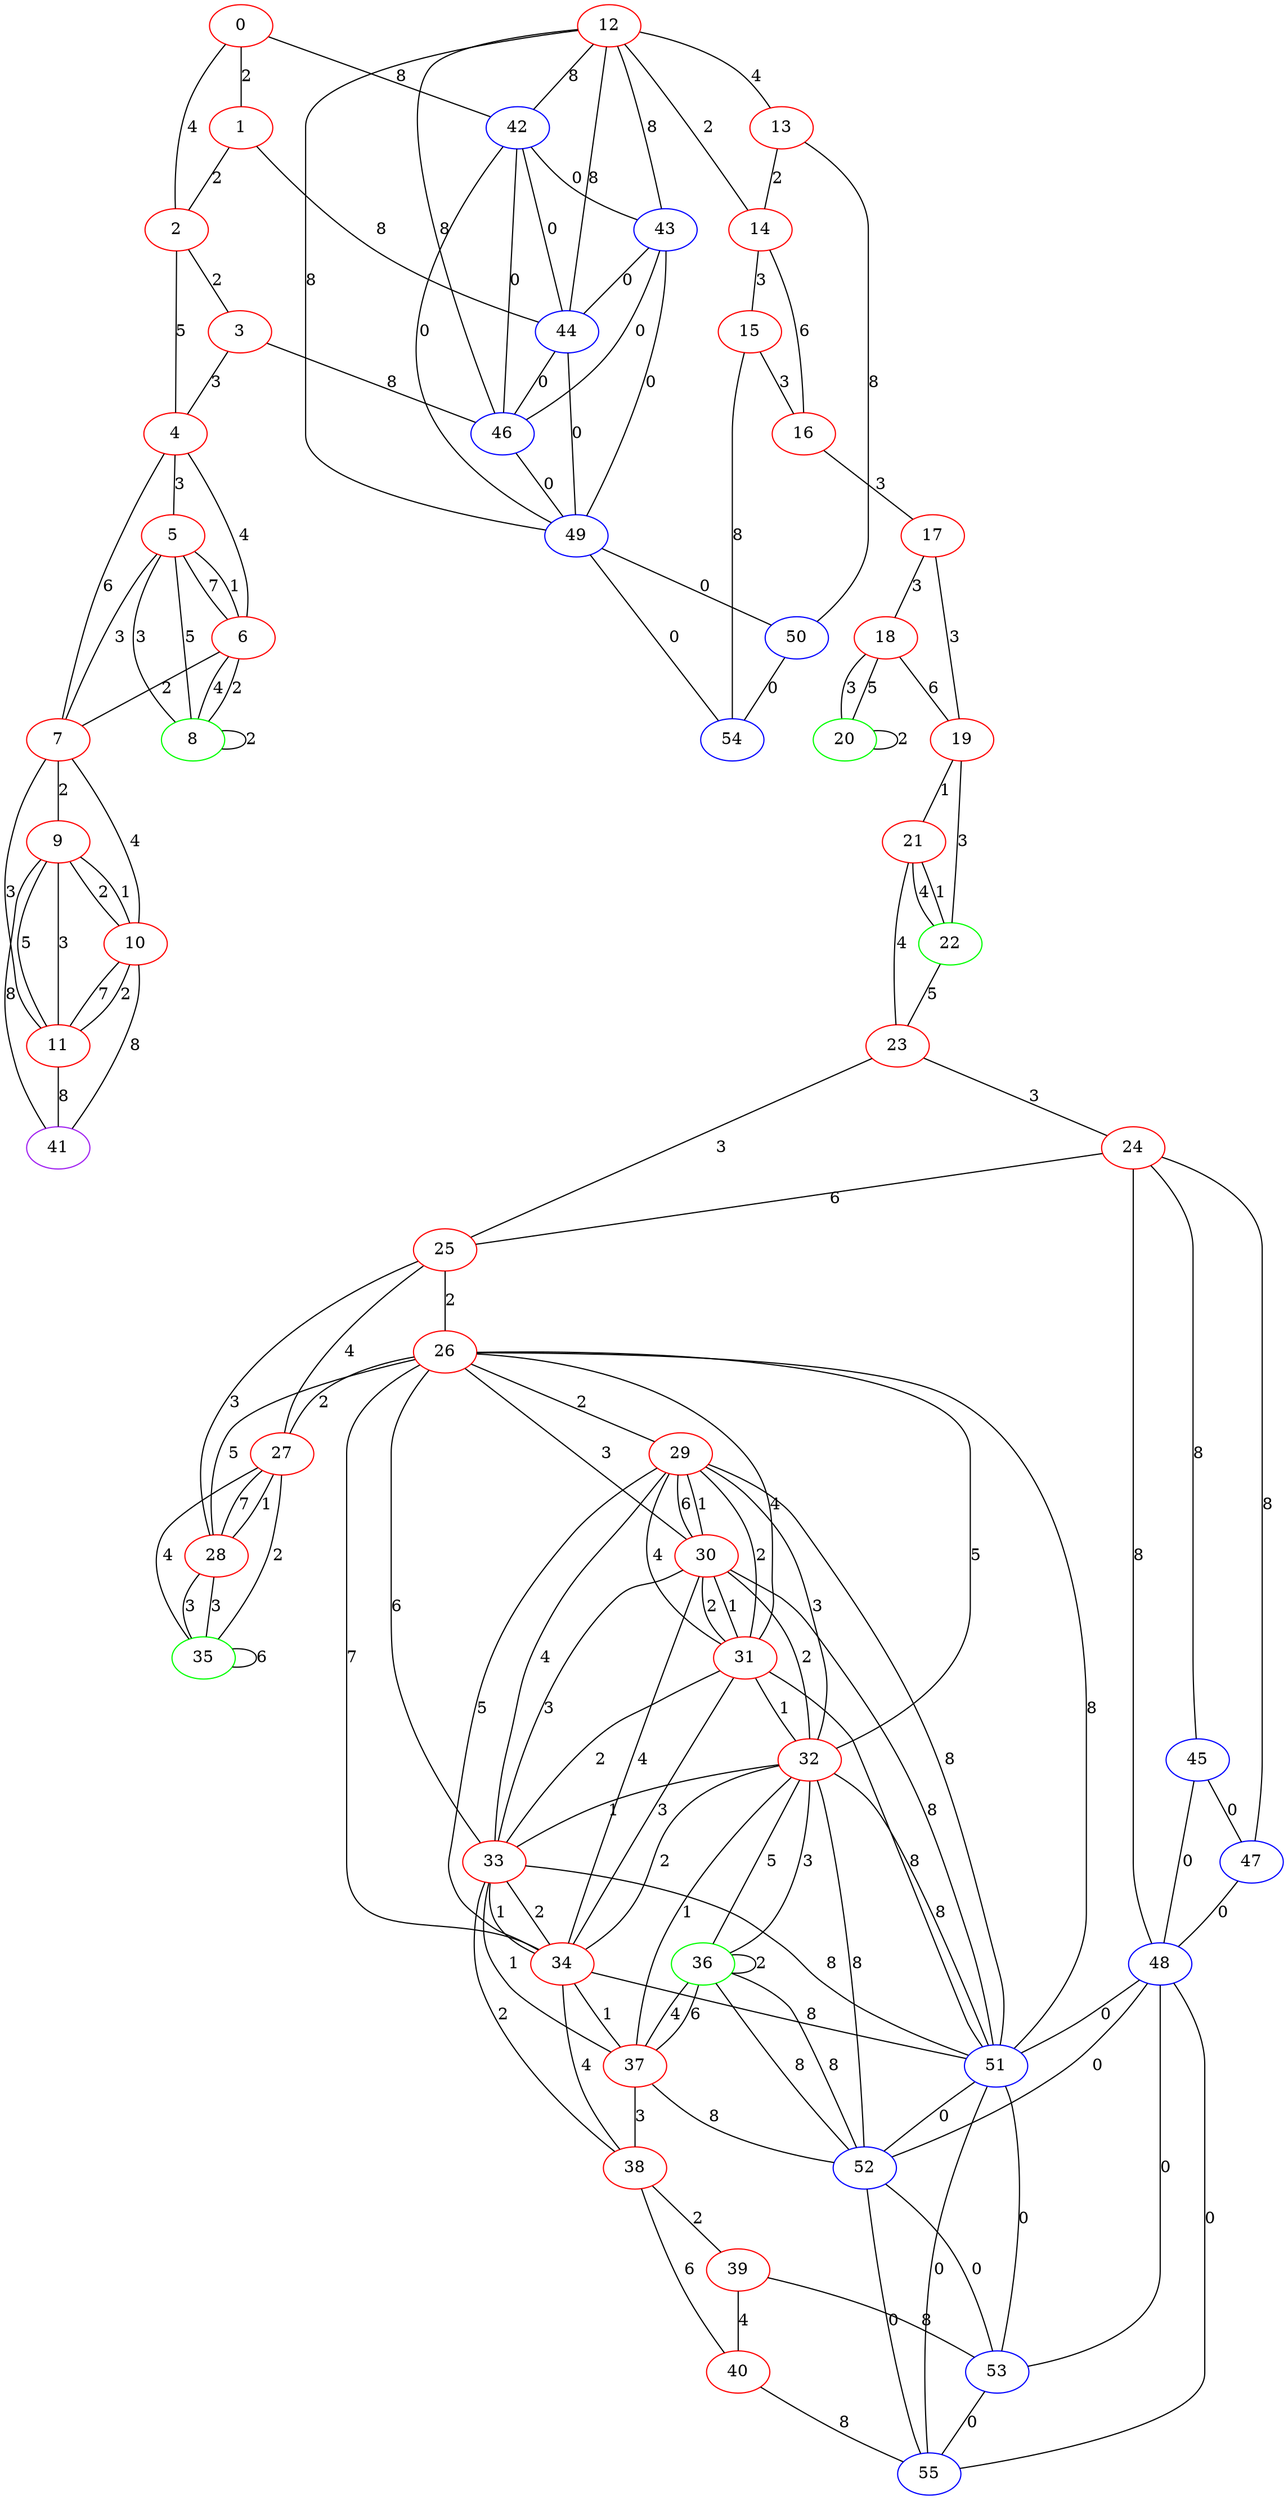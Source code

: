 graph "" {
0 [color=red, weight=1];
1 [color=red, weight=1];
2 [color=red, weight=1];
3 [color=red, weight=1];
4 [color=red, weight=1];
5 [color=red, weight=1];
6 [color=red, weight=1];
7 [color=red, weight=1];
8 [color=green, weight=2];
9 [color=red, weight=1];
10 [color=red, weight=1];
11 [color=red, weight=1];
12 [color=red, weight=1];
13 [color=red, weight=1];
14 [color=red, weight=1];
15 [color=red, weight=1];
16 [color=red, weight=1];
17 [color=red, weight=1];
18 [color=red, weight=1];
19 [color=red, weight=1];
20 [color=green, weight=2];
21 [color=red, weight=1];
22 [color=green, weight=2];
23 [color=red, weight=1];
24 [color=red, weight=1];
25 [color=red, weight=1];
26 [color=red, weight=1];
27 [color=red, weight=1];
28 [color=red, weight=1];
29 [color=red, weight=1];
30 [color=red, weight=1];
31 [color=red, weight=1];
32 [color=red, weight=1];
33 [color=red, weight=1];
34 [color=red, weight=1];
35 [color=green, weight=2];
36 [color=green, weight=2];
37 [color=red, weight=1];
38 [color=red, weight=1];
39 [color=red, weight=1];
40 [color=red, weight=1];
41 [color=purple, weight=4];
42 [color=blue, weight=3];
43 [color=blue, weight=3];
44 [color=blue, weight=3];
45 [color=blue, weight=3];
46 [color=blue, weight=3];
47 [color=blue, weight=3];
48 [color=blue, weight=3];
49 [color=blue, weight=3];
50 [color=blue, weight=3];
51 [color=blue, weight=3];
52 [color=blue, weight=3];
53 [color=blue, weight=3];
54 [color=blue, weight=3];
55 [color=blue, weight=3];
0 -- 1  [key=0, label=2];
0 -- 2  [key=0, label=4];
0 -- 42  [key=0, label=8];
1 -- 2  [key=0, label=2];
1 -- 44  [key=0, label=8];
2 -- 3  [key=0, label=2];
2 -- 4  [key=0, label=5];
3 -- 4  [key=0, label=3];
3 -- 46  [key=0, label=8];
4 -- 5  [key=0, label=3];
4 -- 6  [key=0, label=4];
4 -- 7  [key=0, label=6];
5 -- 8  [key=0, label=3];
5 -- 8  [key=1, label=5];
5 -- 6  [key=0, label=1];
5 -- 6  [key=1, label=7];
5 -- 7  [key=0, label=3];
6 -- 8  [key=0, label=4];
6 -- 8  [key=1, label=2];
6 -- 7  [key=0, label=2];
7 -- 9  [key=0, label=2];
7 -- 10  [key=0, label=4];
7 -- 11  [key=0, label=3];
8 -- 8  [key=0, label=2];
9 -- 41  [key=0, label=8];
9 -- 10  [key=0, label=2];
9 -- 10  [key=1, label=1];
9 -- 11  [key=0, label=5];
9 -- 11  [key=1, label=3];
10 -- 11  [key=0, label=7];
10 -- 11  [key=1, label=2];
10 -- 41  [key=0, label=8];
11 -- 41  [key=0, label=8];
12 -- 42  [key=0, label=8];
12 -- 43  [key=0, label=8];
12 -- 44  [key=0, label=8];
12 -- 13  [key=0, label=4];
12 -- 46  [key=0, label=8];
12 -- 49  [key=0, label=8];
12 -- 14  [key=0, label=2];
13 -- 50  [key=0, label=8];
13 -- 14  [key=0, label=2];
14 -- 16  [key=0, label=6];
14 -- 15  [key=0, label=3];
15 -- 16  [key=0, label=3];
15 -- 54  [key=0, label=8];
16 -- 17  [key=0, label=3];
17 -- 18  [key=0, label=3];
17 -- 19  [key=0, label=3];
18 -- 19  [key=0, label=6];
18 -- 20  [key=0, label=5];
18 -- 20  [key=1, label=3];
19 -- 21  [key=0, label=1];
19 -- 22  [key=0, label=3];
20 -- 20  [key=0, label=2];
21 -- 22  [key=0, label=4];
21 -- 22  [key=1, label=1];
21 -- 23  [key=0, label=4];
22 -- 23  [key=0, label=5];
23 -- 24  [key=0, label=3];
23 -- 25  [key=0, label=3];
24 -- 48  [key=0, label=8];
24 -- 25  [key=0, label=6];
24 -- 47  [key=0, label=8];
24 -- 45  [key=0, label=8];
25 -- 26  [key=0, label=2];
25 -- 27  [key=0, label=4];
25 -- 28  [key=0, label=3];
26 -- 32  [key=0, label=5];
26 -- 33  [key=0, label=6];
26 -- 34  [key=0, label=7];
26 -- 51  [key=0, label=8];
26 -- 27  [key=0, label=2];
26 -- 28  [key=0, label=5];
26 -- 29  [key=0, label=2];
26 -- 30  [key=0, label=3];
26 -- 31  [key=0, label=4];
27 -- 35  [key=0, label=4];
27 -- 35  [key=1, label=2];
27 -- 28  [key=0, label=1];
27 -- 28  [key=1, label=7];
28 -- 35  [key=0, label=3];
28 -- 35  [key=1, label=3];
29 -- 32  [key=0, label=3];
29 -- 33  [key=0, label=4];
29 -- 34  [key=0, label=5];
29 -- 51  [key=0, label=8];
29 -- 30  [key=0, label=1];
29 -- 30  [key=1, label=6];
29 -- 31  [key=0, label=2];
29 -- 31  [key=1, label=4];
30 -- 32  [key=0, label=2];
30 -- 33  [key=0, label=3];
30 -- 34  [key=0, label=4];
30 -- 51  [key=0, label=8];
30 -- 31  [key=0, label=1];
30 -- 31  [key=1, label=2];
31 -- 32  [key=0, label=1];
31 -- 33  [key=0, label=2];
31 -- 34  [key=0, label=3];
31 -- 51  [key=0, label=8];
32 -- 33  [key=0, label=1];
32 -- 34  [key=0, label=2];
32 -- 36  [key=0, label=3];
32 -- 36  [key=1, label=5];
32 -- 37  [key=0, label=1];
32 -- 51  [key=0, label=8];
32 -- 52  [key=0, label=8];
33 -- 34  [key=0, label=1];
33 -- 34  [key=1, label=2];
33 -- 37  [key=0, label=1];
33 -- 38  [key=0, label=2];
33 -- 51  [key=0, label=8];
34 -- 37  [key=0, label=1];
34 -- 38  [key=0, label=4];
34 -- 51  [key=0, label=8];
35 -- 35  [key=0, label=6];
36 -- 52  [key=0, label=8];
36 -- 52  [key=1, label=8];
36 -- 36  [key=0, label=2];
36 -- 37  [key=0, label=4];
36 -- 37  [key=1, label=6];
37 -- 38  [key=0, label=3];
37 -- 52  [key=0, label=8];
38 -- 40  [key=0, label=6];
38 -- 39  [key=0, label=2];
39 -- 40  [key=0, label=4];
39 -- 53  [key=0, label=8];
40 -- 55  [key=0, label=8];
42 -- 43  [key=0, label=0];
42 -- 44  [key=0, label=0];
42 -- 46  [key=0, label=0];
42 -- 49  [key=0, label=0];
43 -- 49  [key=0, label=0];
43 -- 44  [key=0, label=0];
43 -- 46  [key=0, label=0];
44 -- 46  [key=0, label=0];
44 -- 49  [key=0, label=0];
45 -- 48  [key=0, label=0];
45 -- 47  [key=0, label=0];
46 -- 49  [key=0, label=0];
47 -- 48  [key=0, label=0];
48 -- 51  [key=0, label=0];
48 -- 52  [key=0, label=0];
48 -- 53  [key=0, label=0];
48 -- 55  [key=0, label=0];
49 -- 50  [key=0, label=0];
49 -- 54  [key=0, label=0];
50 -- 54  [key=0, label=0];
51 -- 52  [key=0, label=0];
51 -- 53  [key=0, label=0];
51 -- 55  [key=0, label=0];
52 -- 53  [key=0, label=0];
52 -- 55  [key=0, label=0];
53 -- 55  [key=0, label=0];
}
